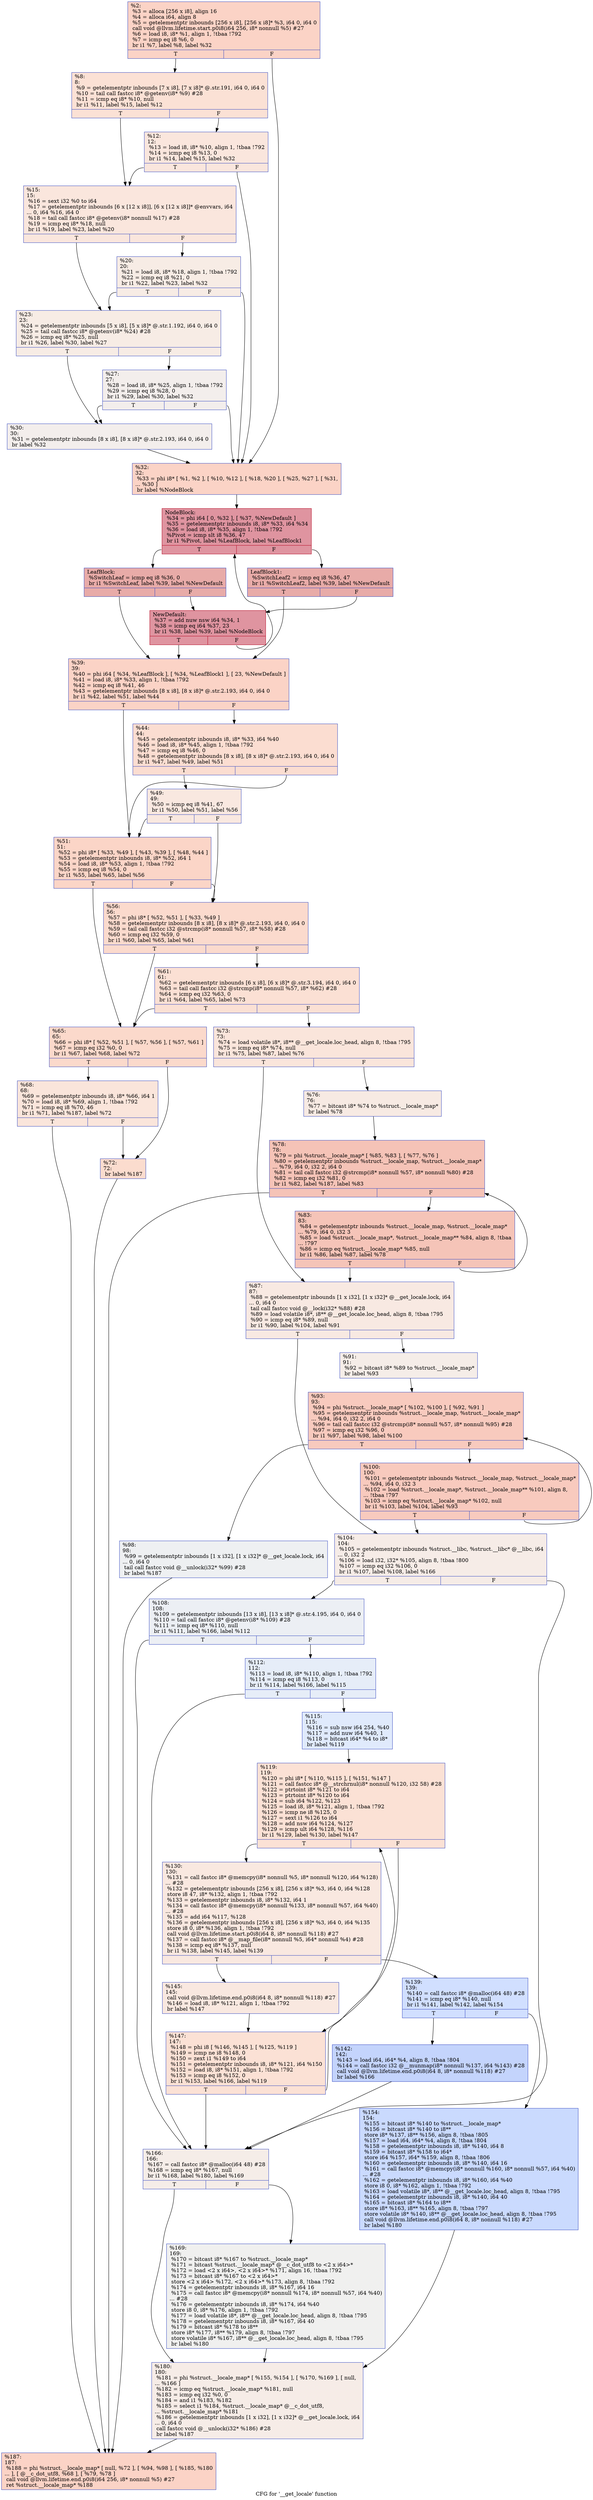 digraph "CFG for '__get_locale' function" {
	label="CFG for '__get_locale' function";

	Node0x242be50 [shape=record,color="#3d50c3ff", style=filled, fillcolor="#f59c7d70",label="{%2:\l  %3 = alloca [256 x i8], align 16\l  %4 = alloca i64, align 8\l  %5 = getelementptr inbounds [256 x i8], [256 x i8]* %3, i64 0, i64 0\l  call void @llvm.lifetime.start.p0i8(i64 256, i8* nonnull %5) #27\l  %6 = load i8, i8* %1, align 1, !tbaa !792\l  %7 = icmp eq i8 %6, 0\l  br i1 %7, label %8, label %32\l|{<s0>T|<s1>F}}"];
	Node0x242be50:s0 -> Node0x242c420;
	Node0x242be50:s1 -> Node0x242c650;
	Node0x242c420 [shape=record,color="#3d50c3ff", style=filled, fillcolor="#f7bca170",label="{%8:\l8:                                                \l  %9 = getelementptr inbounds [7 x i8], [7 x i8]* @.str.191, i64 0, i64 0\l  %10 = tail call fastcc i8* @getenv(i8* %9) #28\l  %11 = icmp eq i8* %10, null\l  br i1 %11, label %15, label %12\l|{<s0>T|<s1>F}}"];
	Node0x242c420:s0 -> Node0x242c4c0;
	Node0x242c420:s1 -> Node0x242c470;
	Node0x242c470 [shape=record,color="#3d50c3ff", style=filled, fillcolor="#f3c7b170",label="{%12:\l12:                                               \l  %13 = load i8, i8* %10, align 1, !tbaa !792\l  %14 = icmp eq i8 %13, 0\l  br i1 %14, label %15, label %32\l|{<s0>T|<s1>F}}"];
	Node0x242c470:s0 -> Node0x242c4c0;
	Node0x242c470:s1 -> Node0x242c650;
	Node0x242c4c0 [shape=record,color="#3d50c3ff", style=filled, fillcolor="#f3c7b170",label="{%15:\l15:                                               \l  %16 = sext i32 %0 to i64\l  %17 = getelementptr inbounds [6 x [12 x i8]], [6 x [12 x i8]]* @envvars, i64\l... 0, i64 %16, i64 0\l  %18 = tail call fastcc i8* @getenv(i8* nonnull %17) #28\l  %19 = icmp eq i8* %18, null\l  br i1 %19, label %23, label %20\l|{<s0>T|<s1>F}}"];
	Node0x242c4c0:s0 -> Node0x242c560;
	Node0x242c4c0:s1 -> Node0x242c510;
	Node0x242c510 [shape=record,color="#3d50c3ff", style=filled, fillcolor="#ecd3c570",label="{%20:\l20:                                               \l  %21 = load i8, i8* %18, align 1, !tbaa !792\l  %22 = icmp eq i8 %21, 0\l  br i1 %22, label %23, label %32\l|{<s0>T|<s1>F}}"];
	Node0x242c510:s0 -> Node0x242c560;
	Node0x242c510:s1 -> Node0x242c650;
	Node0x242c560 [shape=record,color="#3d50c3ff", style=filled, fillcolor="#ecd3c570",label="{%23:\l23:                                               \l  %24 = getelementptr inbounds [5 x i8], [5 x i8]* @.str.1.192, i64 0, i64 0\l  %25 = tail call fastcc i8* @getenv(i8* %24) #28\l  %26 = icmp eq i8* %25, null\l  br i1 %26, label %30, label %27\l|{<s0>T|<s1>F}}"];
	Node0x242c560:s0 -> Node0x242c600;
	Node0x242c560:s1 -> Node0x242c5b0;
	Node0x242c5b0 [shape=record,color="#3d50c3ff", style=filled, fillcolor="#e3d9d370",label="{%27:\l27:                                               \l  %28 = load i8, i8* %25, align 1, !tbaa !792\l  %29 = icmp eq i8 %28, 0\l  br i1 %29, label %30, label %32\l|{<s0>T|<s1>F}}"];
	Node0x242c5b0:s0 -> Node0x242c600;
	Node0x242c5b0:s1 -> Node0x242c650;
	Node0x242c600 [shape=record,color="#3d50c3ff", style=filled, fillcolor="#e3d9d370",label="{%30:\l30:                                               \l  %31 = getelementptr inbounds [8 x i8], [8 x i8]* @.str.2.193, i64 0, i64 0\l  br label %32\l}"];
	Node0x242c600 -> Node0x242c650;
	Node0x242c650 [shape=record,color="#3d50c3ff", style=filled, fillcolor="#f59c7d70",label="{%32:\l32:                                               \l  %33 = phi i8* [ %1, %2 ], [ %10, %12 ], [ %18, %20 ], [ %25, %27 ], [ %31,\l... %30 ]\l  br label %NodeBlock\l}"];
	Node0x242c650 -> Node0x242c6a0;
	Node0x242c6a0 [shape=record,color="#b70d28ff", style=filled, fillcolor="#b70d2870",label="{NodeBlock:                                        \l  %34 = phi i64 [ 0, %32 ], [ %37, %NewDefault ]\l  %35 = getelementptr inbounds i8, i8* %33, i64 %34\l  %36 = load i8, i8* %35, align 1, !tbaa !792\l  %Pivot = icmp slt i8 %36, 47\l  br i1 %Pivot, label %LeafBlock, label %LeafBlock1\l|{<s0>T|<s1>F}}"];
	Node0x242c6a0:s0 -> Node0x242c740;
	Node0x242c6a0:s1 -> Node0x242c6f0;
	Node0x242c6f0 [shape=record,color="#3d50c3ff", style=filled, fillcolor="#cc403a70",label="{LeafBlock1:                                       \l  %SwitchLeaf2 = icmp eq i8 %36, 47\l  br i1 %SwitchLeaf2, label %39, label %NewDefault\l|{<s0>T|<s1>F}}"];
	Node0x242c6f0:s0 -> Node0x242c7e0;
	Node0x242c6f0:s1 -> Node0x242c790;
	Node0x242c740 [shape=record,color="#3d50c3ff", style=filled, fillcolor="#cc403a70",label="{LeafBlock:                                        \l  %SwitchLeaf = icmp eq i8 %36, 0\l  br i1 %SwitchLeaf, label %39, label %NewDefault\l|{<s0>T|<s1>F}}"];
	Node0x242c740:s0 -> Node0x242c7e0;
	Node0x242c740:s1 -> Node0x242c790;
	Node0x242c790 [shape=record,color="#b70d28ff", style=filled, fillcolor="#b70d2870",label="{NewDefault:                                       \l  %37 = add nuw nsw i64 %34, 1\l  %38 = icmp eq i64 %37, 23\l  br i1 %38, label %39, label %NodeBlock\l|{<s0>T|<s1>F}}"];
	Node0x242c790:s0 -> Node0x242c7e0;
	Node0x242c790:s1 -> Node0x242c6a0;
	Node0x242c7e0 [shape=record,color="#3d50c3ff", style=filled, fillcolor="#f59c7d70",label="{%39:\l39:                                               \l  %40 = phi i64 [ %34, %LeafBlock ], [ %34, %LeafBlock1 ], [ 23, %NewDefault ]\l  %41 = load i8, i8* %33, align 1, !tbaa !792\l  %42 = icmp eq i8 %41, 46\l  %43 = getelementptr inbounds [8 x i8], [8 x i8]* @.str.2.193, i64 0, i64 0\l  br i1 %42, label %51, label %44\l|{<s0>T|<s1>F}}"];
	Node0x242c7e0:s0 -> Node0x242c8d0;
	Node0x242c7e0:s1 -> Node0x242c830;
	Node0x242c830 [shape=record,color="#3d50c3ff", style=filled, fillcolor="#f7b39670",label="{%44:\l44:                                               \l  %45 = getelementptr inbounds i8, i8* %33, i64 %40\l  %46 = load i8, i8* %45, align 1, !tbaa !792\l  %47 = icmp eq i8 %46, 0\l  %48 = getelementptr inbounds [8 x i8], [8 x i8]* @.str.2.193, i64 0, i64 0\l  br i1 %47, label %49, label %51\l|{<s0>T|<s1>F}}"];
	Node0x242c830:s0 -> Node0x242c880;
	Node0x242c830:s1 -> Node0x242c8d0;
	Node0x242c880 [shape=record,color="#3d50c3ff", style=filled, fillcolor="#f1ccb870",label="{%49:\l49:                                               \l  %50 = icmp eq i8 %41, 67\l  br i1 %50, label %51, label %56\l|{<s0>T|<s1>F}}"];
	Node0x242c880:s0 -> Node0x242c8d0;
	Node0x242c880:s1 -> Node0x242c920;
	Node0x242c8d0 [shape=record,color="#3d50c3ff", style=filled, fillcolor="#f5a08170",label="{%51:\l51:                                               \l  %52 = phi i8* [ %33, %49 ], [ %43, %39 ], [ %48, %44 ]\l  %53 = getelementptr inbounds i8, i8* %52, i64 1\l  %54 = load i8, i8* %53, align 1, !tbaa !792\l  %55 = icmp eq i8 %54, 0\l  br i1 %55, label %65, label %56\l|{<s0>T|<s1>F}}"];
	Node0x242c8d0:s0 -> Node0x242c9c0;
	Node0x242c8d0:s1 -> Node0x242c920;
	Node0x242c920 [shape=record,color="#3d50c3ff", style=filled, fillcolor="#f7ac8e70",label="{%56:\l56:                                               \l  %57 = phi i8* [ %52, %51 ], [ %33, %49 ]\l  %58 = getelementptr inbounds [8 x i8], [8 x i8]* @.str.2.193, i64 0, i64 0\l  %59 = tail call fastcc i32 @strcmp(i8* nonnull %57, i8* %58) #28\l  %60 = icmp eq i32 %59, 0\l  br i1 %60, label %65, label %61\l|{<s0>T|<s1>F}}"];
	Node0x242c920:s0 -> Node0x242c9c0;
	Node0x242c920:s1 -> Node0x242c970;
	Node0x242c970 [shape=record,color="#3d50c3ff", style=filled, fillcolor="#f7b99e70",label="{%61:\l61:                                               \l  %62 = getelementptr inbounds [6 x i8], [6 x i8]* @.str.3.194, i64 0, i64 0\l  %63 = tail call fastcc i32 @strcmp(i8* nonnull %57, i8* %62) #28\l  %64 = icmp eq i32 %63, 0\l  br i1 %64, label %65, label %73\l|{<s0>T|<s1>F}}"];
	Node0x242c970:s0 -> Node0x242c9c0;
	Node0x242c970:s1 -> Node0x242cab0;
	Node0x242c9c0 [shape=record,color="#3d50c3ff", style=filled, fillcolor="#f7a88970",label="{%65:\l65:                                               \l  %66 = phi i8* [ %52, %51 ], [ %57, %56 ], [ %57, %61 ]\l  %67 = icmp eq i32 %0, 0\l  br i1 %67, label %68, label %72\l|{<s0>T|<s1>F}}"];
	Node0x242c9c0:s0 -> Node0x242ca10;
	Node0x242c9c0:s1 -> Node0x242ca60;
	Node0x242ca10 [shape=record,color="#3d50c3ff", style=filled, fillcolor="#f4c5ad70",label="{%68:\l68:                                               \l  %69 = getelementptr inbounds i8, i8* %66, i64 1\l  %70 = load i8, i8* %69, align 1, !tbaa !792\l  %71 = icmp eq i8 %70, 46\l  br i1 %71, label %187, label %72\l|{<s0>T|<s1>F}}"];
	Node0x242ca10:s0 -> Node0x242d1e0;
	Node0x242ca10:s1 -> Node0x242ca60;
	Node0x242ca60 [shape=record,color="#3d50c3ff", style=filled, fillcolor="#f7af9170",label="{%72:\l72:                                               \l  br label %187\l}"];
	Node0x242ca60 -> Node0x242d1e0;
	Node0x242cab0 [shape=record,color="#3d50c3ff", style=filled, fillcolor="#f4c5ad70",label="{%73:\l73:                                               \l  %74 = load volatile i8*, i8** @__get_locale.loc_head, align 8, !tbaa !795\l  %75 = icmp eq i8* %74, null\l  br i1 %75, label %87, label %76\l|{<s0>T|<s1>F}}"];
	Node0x242cab0:s0 -> Node0x242cbf0;
	Node0x242cab0:s1 -> Node0x242cb00;
	Node0x242cb00 [shape=record,color="#3d50c3ff", style=filled, fillcolor="#eed0c070",label="{%76:\l76:                                               \l  %77 = bitcast i8* %74 to %struct.__locale_map*\l  br label %78\l}"];
	Node0x242cb00 -> Node0x242cb50;
	Node0x242cb50 [shape=record,color="#3d50c3ff", style=filled, fillcolor="#e8765c70",label="{%78:\l78:                                               \l  %79 = phi %struct.__locale_map* [ %85, %83 ], [ %77, %76 ]\l  %80 = getelementptr inbounds %struct.__locale_map, %struct.__locale_map*\l... %79, i64 0, i32 2, i64 0\l  %81 = tail call fastcc i32 @strcmp(i8* nonnull %57, i8* nonnull %80) #28\l  %82 = icmp eq i32 %81, 0\l  br i1 %82, label %187, label %83\l|{<s0>T|<s1>F}}"];
	Node0x242cb50:s0 -> Node0x242d1e0;
	Node0x242cb50:s1 -> Node0x242cba0;
	Node0x242cba0 [shape=record,color="#3d50c3ff", style=filled, fillcolor="#e97a5f70",label="{%83:\l83:                                               \l  %84 = getelementptr inbounds %struct.__locale_map, %struct.__locale_map*\l... %79, i64 0, i32 3\l  %85 = load %struct.__locale_map*, %struct.__locale_map** %84, align 8, !tbaa\l... !797\l  %86 = icmp eq %struct.__locale_map* %85, null\l  br i1 %86, label %87, label %78\l|{<s0>T|<s1>F}}"];
	Node0x242cba0:s0 -> Node0x242cbf0;
	Node0x242cba0:s1 -> Node0x242cb50;
	Node0x242cbf0 [shape=record,color="#3d50c3ff", style=filled, fillcolor="#efcebd70",label="{%87:\l87:                                               \l  %88 = getelementptr inbounds [1 x i32], [1 x i32]* @__get_locale.lock, i64\l... 0, i64 0\l  tail call fastcc void @__lock(i32* %88) #28\l  %89 = load volatile i8*, i8** @__get_locale.loc_head, align 8, !tbaa !795\l  %90 = icmp eq i8* %89, null\l  br i1 %90, label %104, label %91\l|{<s0>T|<s1>F}}"];
	Node0x242cbf0:s0 -> Node0x242cd80;
	Node0x242cbf0:s1 -> Node0x242cc40;
	Node0x242cc40 [shape=record,color="#3d50c3ff", style=filled, fillcolor="#e8d6cc70",label="{%91:\l91:                                               \l  %92 = bitcast i8* %89 to %struct.__locale_map*\l  br label %93\l}"];
	Node0x242cc40 -> Node0x242cc90;
	Node0x242cc90 [shape=record,color="#3d50c3ff", style=filled, fillcolor="#ef886b70",label="{%93:\l93:                                               \l  %94 = phi %struct.__locale_map* [ %102, %100 ], [ %92, %91 ]\l  %95 = getelementptr inbounds %struct.__locale_map, %struct.__locale_map*\l... %94, i64 0, i32 2, i64 0\l  %96 = tail call fastcc i32 @strcmp(i8* nonnull %57, i8* nonnull %95) #28\l  %97 = icmp eq i32 %96, 0\l  br i1 %97, label %98, label %100\l|{<s0>T|<s1>F}}"];
	Node0x242cc90:s0 -> Node0x242cce0;
	Node0x242cc90:s1 -> Node0x242cd30;
	Node0x242cce0 [shape=record,color="#3d50c3ff", style=filled, fillcolor="#d9dce170",label="{%98:\l98:                                               \l  %99 = getelementptr inbounds [1 x i32], [1 x i32]* @__get_locale.lock, i64\l... 0, i64 0\l  tail call fastcc void @__unlock(i32* %99) #28\l  br label %187\l}"];
	Node0x242cce0 -> Node0x242d1e0;
	Node0x242cd30 [shape=record,color="#3d50c3ff", style=filled, fillcolor="#ef886b70",label="{%100:\l100:                                              \l  %101 = getelementptr inbounds %struct.__locale_map, %struct.__locale_map*\l... %94, i64 0, i32 3\l  %102 = load %struct.__locale_map*, %struct.__locale_map** %101, align 8,\l... !tbaa !797\l  %103 = icmp eq %struct.__locale_map* %102, null\l  br i1 %103, label %104, label %93\l|{<s0>T|<s1>F}}"];
	Node0x242cd30:s0 -> Node0x242cd80;
	Node0x242cd30:s1 -> Node0x242cc90;
	Node0x242cd80 [shape=record,color="#3d50c3ff", style=filled, fillcolor="#ead5c970",label="{%104:\l104:                                              \l  %105 = getelementptr inbounds %struct.__libc, %struct.__libc* @__libc, i64\l... 0, i32 2\l  %106 = load i32, i32* %105, align 8, !tbaa !800\l  %107 = icmp eq i32 %106, 0\l  br i1 %107, label %108, label %166\l|{<s0>T|<s1>F}}"];
	Node0x242cd80:s0 -> Node0x242cdd0;
	Node0x242cd80:s1 -> Node0x242d0f0;
	Node0x242cdd0 [shape=record,color="#3d50c3ff", style=filled, fillcolor="#d4dbe670",label="{%108:\l108:                                              \l  %109 = getelementptr inbounds [13 x i8], [13 x i8]* @.str.4.195, i64 0, i64 0\l  %110 = tail call fastcc i8* @getenv(i8* %109) #28\l  %111 = icmp eq i8* %110, null\l  br i1 %111, label %166, label %112\l|{<s0>T|<s1>F}}"];
	Node0x242cdd0:s0 -> Node0x242d0f0;
	Node0x242cdd0:s1 -> Node0x242ce20;
	Node0x242ce20 [shape=record,color="#3d50c3ff", style=filled, fillcolor="#c7d7f070",label="{%112:\l112:                                              \l  %113 = load i8, i8* %110, align 1, !tbaa !792\l  %114 = icmp eq i8 %113, 0\l  br i1 %114, label %166, label %115\l|{<s0>T|<s1>F}}"];
	Node0x242ce20:s0 -> Node0x242d0f0;
	Node0x242ce20:s1 -> Node0x242ce70;
	Node0x242ce70 [shape=record,color="#3d50c3ff", style=filled, fillcolor="#b9d0f970",label="{%115:\l115:                                              \l  %116 = sub nsw i64 254, %40\l  %117 = add nuw i64 %40, 1\l  %118 = bitcast i64* %4 to i8*\l  br label %119\l}"];
	Node0x242ce70 -> Node0x242cec0;
	Node0x242cec0 [shape=record,color="#3d50c3ff", style=filled, fillcolor="#f7bca170",label="{%119:\l119:                                              \l  %120 = phi i8* [ %110, %115 ], [ %151, %147 ]\l  %121 = call fastcc i8* @__strchrnul(i8* nonnull %120, i32 58) #28\l  %122 = ptrtoint i8* %121 to i64\l  %123 = ptrtoint i8* %120 to i64\l  %124 = sub i64 %122, %123\l  %125 = load i8, i8* %121, align 1, !tbaa !792\l  %126 = icmp ne i8 %125, 0\l  %127 = sext i1 %126 to i64\l  %128 = add nsw i64 %124, %127\l  %129 = icmp ult i64 %128, %116\l  br i1 %129, label %130, label %147\l|{<s0>T|<s1>F}}"];
	Node0x242cec0:s0 -> Node0x242cf10;
	Node0x242cec0:s1 -> Node0x242d050;
	Node0x242cf10 [shape=record,color="#3d50c3ff", style=filled, fillcolor="#f1ccb870",label="{%130:\l130:                                              \l  %131 = call fastcc i8* @memcpy(i8* nonnull %5, i8* nonnull %120, i64 %128)\l... #28\l  %132 = getelementptr inbounds [256 x i8], [256 x i8]* %3, i64 0, i64 %128\l  store i8 47, i8* %132, align 1, !tbaa !792\l  %133 = getelementptr inbounds i8, i8* %132, i64 1\l  %134 = call fastcc i8* @memcpy(i8* nonnull %133, i8* nonnull %57, i64 %40)\l... #28\l  %135 = add i64 %117, %128\l  %136 = getelementptr inbounds [256 x i8], [256 x i8]* %3, i64 0, i64 %135\l  store i8 0, i8* %136, align 1, !tbaa !792\l  call void @llvm.lifetime.start.p0i8(i64 8, i8* nonnull %118) #27\l  %137 = call fastcc i8* @__map_file(i8* nonnull %5, i64* nonnull %4) #28\l  %138 = icmp eq i8* %137, null\l  br i1 %138, label %145, label %139\l|{<s0>T|<s1>F}}"];
	Node0x242cf10:s0 -> Node0x242d000;
	Node0x242cf10:s1 -> Node0x242cf60;
	Node0x242cf60 [shape=record,color="#3d50c3ff", style=filled, fillcolor="#96b7ff70",label="{%139:\l139:                                              \l  %140 = call fastcc i8* @malloc(i64 48) #28\l  %141 = icmp eq i8* %140, null\l  br i1 %141, label %142, label %154\l|{<s0>T|<s1>F}}"];
	Node0x242cf60:s0 -> Node0x242cfb0;
	Node0x242cf60:s1 -> Node0x242d0a0;
	Node0x242cfb0 [shape=record,color="#3d50c3ff", style=filled, fillcolor="#7a9df870",label="{%142:\l142:                                              \l  %143 = load i64, i64* %4, align 8, !tbaa !804\l  %144 = call fastcc i32 @__munmap(i8* nonnull %137, i64 %143) #28\l  call void @llvm.lifetime.end.p0i8(i64 8, i8* nonnull %118) #27\l  br label %166\l}"];
	Node0x242cfb0 -> Node0x242d0f0;
	Node0x242d000 [shape=record,color="#3d50c3ff", style=filled, fillcolor="#f1ccb870",label="{%145:\l145:                                              \l  call void @llvm.lifetime.end.p0i8(i64 8, i8* nonnull %118) #27\l  %146 = load i8, i8* %121, align 1, !tbaa !792\l  br label %147\l}"];
	Node0x242d000 -> Node0x242d050;
	Node0x242d050 [shape=record,color="#3d50c3ff", style=filled, fillcolor="#f7bca170",label="{%147:\l147:                                              \l  %148 = phi i8 [ %146, %145 ], [ %125, %119 ]\l  %149 = icmp ne i8 %148, 0\l  %150 = zext i1 %149 to i64\l  %151 = getelementptr inbounds i8, i8* %121, i64 %150\l  %152 = load i8, i8* %151, align 1, !tbaa !792\l  %153 = icmp eq i8 %152, 0\l  br i1 %153, label %166, label %119\l|{<s0>T|<s1>F}}"];
	Node0x242d050:s0 -> Node0x242d0f0;
	Node0x242d050:s1 -> Node0x242cec0;
	Node0x242d0a0 [shape=record,color="#3d50c3ff", style=filled, fillcolor="#88abfd70",label="{%154:\l154:                                              \l  %155 = bitcast i8* %140 to %struct.__locale_map*\l  %156 = bitcast i8* %140 to i8**\l  store i8* %137, i8** %156, align 8, !tbaa !805\l  %157 = load i64, i64* %4, align 8, !tbaa !804\l  %158 = getelementptr inbounds i8, i8* %140, i64 8\l  %159 = bitcast i8* %158 to i64*\l  store i64 %157, i64* %159, align 8, !tbaa !806\l  %160 = getelementptr inbounds i8, i8* %140, i64 16\l  %161 = call fastcc i8* @memcpy(i8* nonnull %160, i8* nonnull %57, i64 %40)\l... #28\l  %162 = getelementptr inbounds i8, i8* %160, i64 %40\l  store i8 0, i8* %162, align 1, !tbaa !792\l  %163 = load volatile i8*, i8** @__get_locale.loc_head, align 8, !tbaa !795\l  %164 = getelementptr inbounds i8, i8* %140, i64 40\l  %165 = bitcast i8* %164 to i8**\l  store i8* %163, i8** %165, align 8, !tbaa !797\l  store volatile i8* %140, i8** @__get_locale.loc_head, align 8, !tbaa !795\l  call void @llvm.lifetime.end.p0i8(i64 8, i8* nonnull %118) #27\l  br label %180\l}"];
	Node0x242d0a0 -> Node0x242d190;
	Node0x242d0f0 [shape=record,color="#3d50c3ff", style=filled, fillcolor="#e8d6cc70",label="{%166:\l166:                                              \l  %167 = call fastcc i8* @malloc(i64 48) #28\l  %168 = icmp eq i8* %167, null\l  br i1 %168, label %180, label %169\l|{<s0>T|<s1>F}}"];
	Node0x242d0f0:s0 -> Node0x242d190;
	Node0x242d0f0:s1 -> Node0x242d140;
	Node0x242d140 [shape=record,color="#3d50c3ff", style=filled, fillcolor="#dedcdb70",label="{%169:\l169:                                              \l  %170 = bitcast i8* %167 to %struct.__locale_map*\l  %171 = bitcast %struct.__locale_map* @__c_dot_utf8 to \<2 x i64\>*\l  %172 = load \<2 x i64\>, \<2 x i64\>* %171, align 16, !tbaa !792\l  %173 = bitcast i8* %167 to \<2 x i64\>*\l  store \<2 x i64\> %172, \<2 x i64\>* %173, align 8, !tbaa !792\l  %174 = getelementptr inbounds i8, i8* %167, i64 16\l  %175 = call fastcc i8* @memcpy(i8* nonnull %174, i8* nonnull %57, i64 %40)\l... #28\l  %176 = getelementptr inbounds i8, i8* %174, i64 %40\l  store i8 0, i8* %176, align 1, !tbaa !792\l  %177 = load volatile i8*, i8** @__get_locale.loc_head, align 8, !tbaa !795\l  %178 = getelementptr inbounds i8, i8* %167, i64 40\l  %179 = bitcast i8* %178 to i8**\l  store i8* %177, i8** %179, align 8, !tbaa !797\l  store volatile i8* %167, i8** @__get_locale.loc_head, align 8, !tbaa !795\l  br label %180\l}"];
	Node0x242d140 -> Node0x242d190;
	Node0x242d190 [shape=record,color="#3d50c3ff", style=filled, fillcolor="#ead5c970",label="{%180:\l180:                                              \l  %181 = phi %struct.__locale_map* [ %155, %154 ], [ %170, %169 ], [ null,\l... %166 ]\l  %182 = icmp eq %struct.__locale_map* %181, null\l  %183 = icmp eq i32 %0, 0\l  %184 = and i1 %183, %182\l  %185 = select i1 %184, %struct.__locale_map* @__c_dot_utf8,\l... %struct.__locale_map* %181\l  %186 = getelementptr inbounds [1 x i32], [1 x i32]* @__get_locale.lock, i64\l... 0, i64 0\l  call fastcc void @__unlock(i32* %186) #28\l  br label %187\l}"];
	Node0x242d190 -> Node0x242d1e0;
	Node0x242d1e0 [shape=record,color="#3d50c3ff", style=filled, fillcolor="#f59c7d70",label="{%187:\l187:                                              \l  %188 = phi %struct.__locale_map* [ null, %72 ], [ %94, %98 ], [ %185, %180\l... ], [ @__c_dot_utf8, %68 ], [ %79, %78 ]\l  call void @llvm.lifetime.end.p0i8(i64 256, i8* nonnull %5) #27\l  ret %struct.__locale_map* %188\l}"];
}
